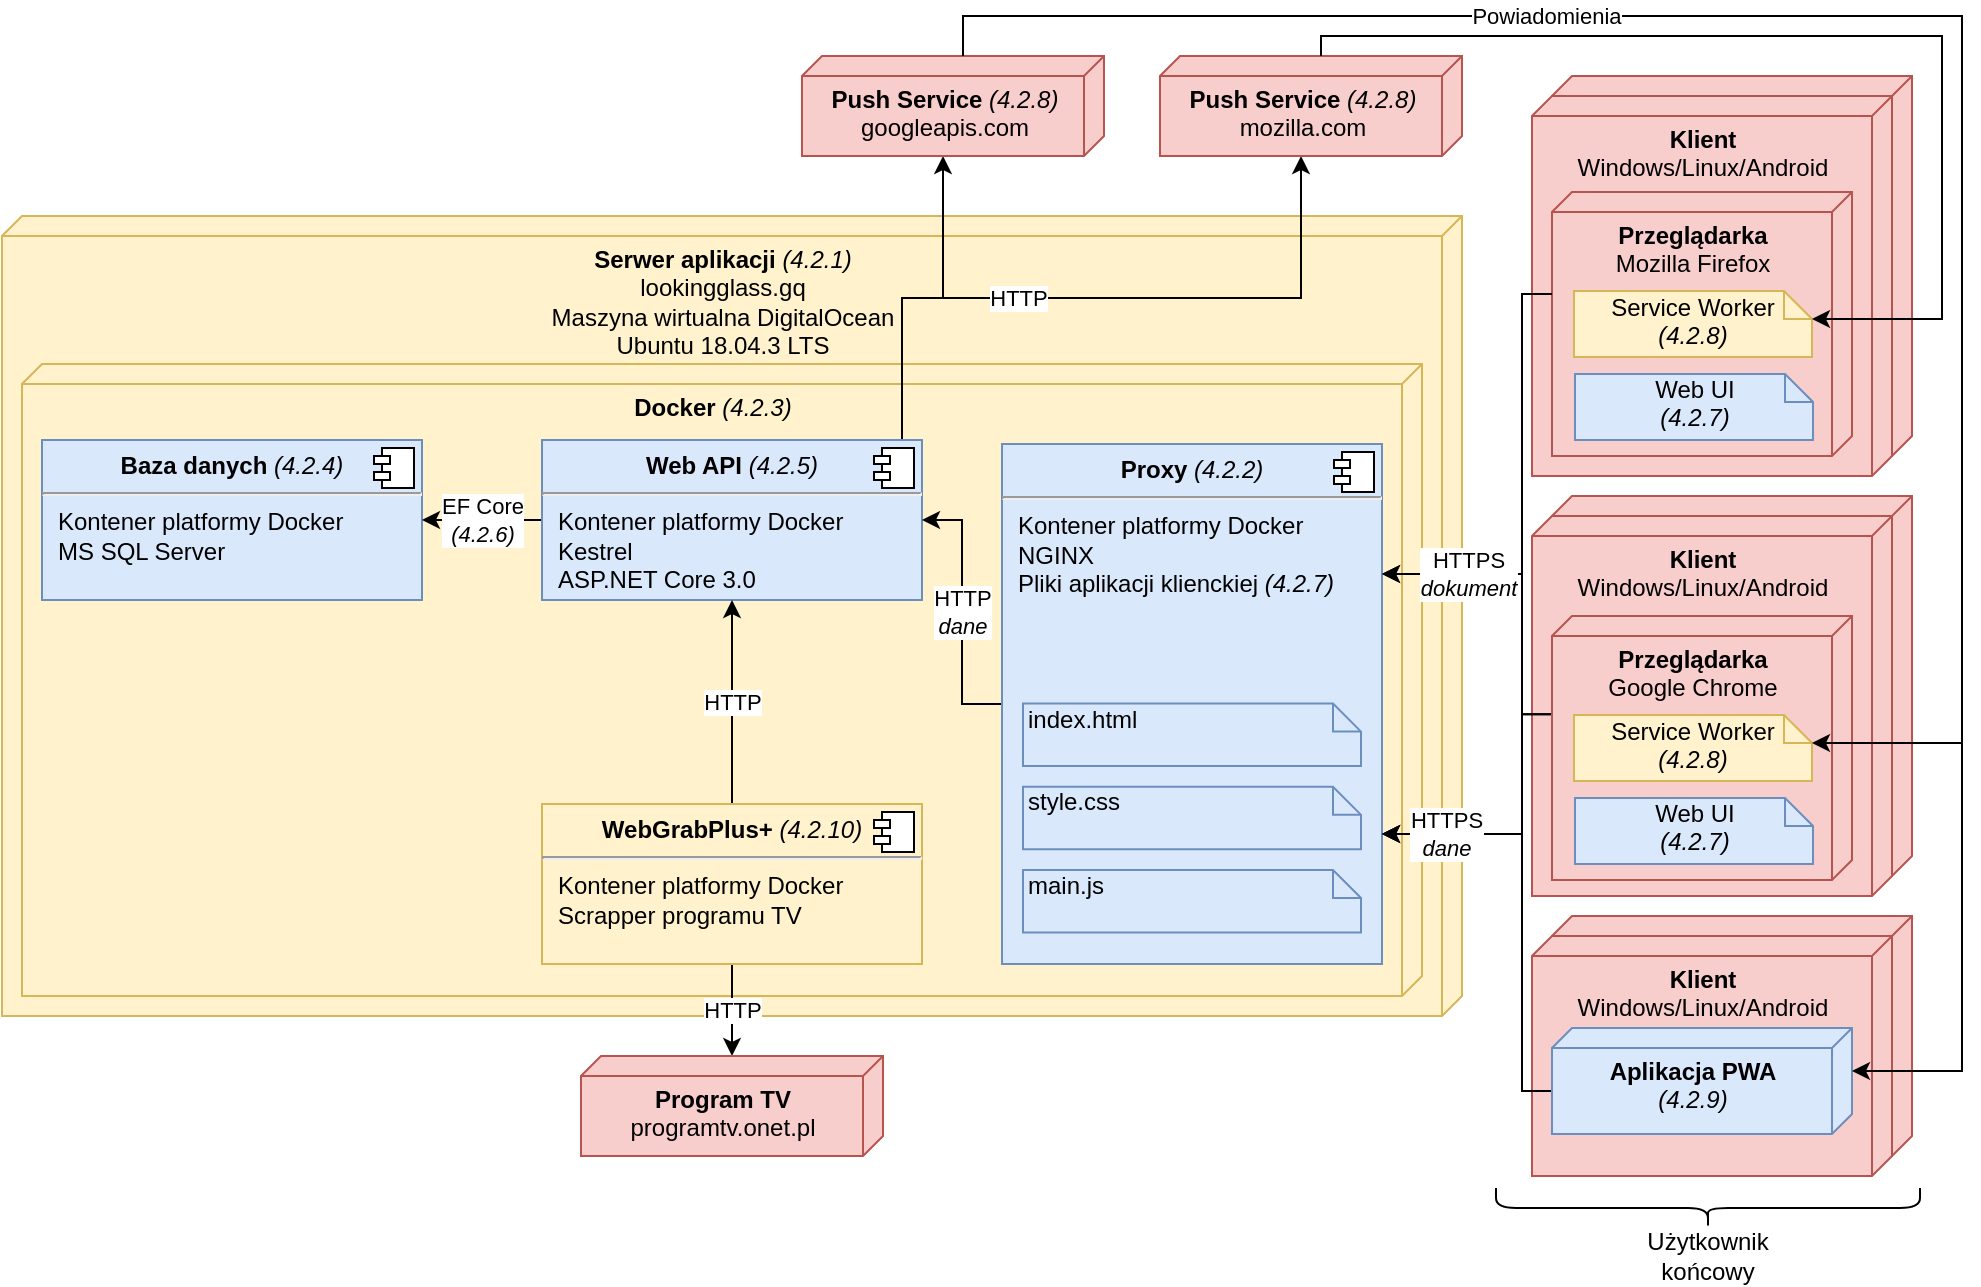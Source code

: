 <mxfile version="12.3.3" type="device" pages="1"><diagram id="vR56JZDrn9oxE6EBT2u3" name="Page-1"><mxGraphModel dx="2062" dy="1132" grid="1" gridSize="10" guides="1" tooltips="1" connect="1" arrows="1" fold="1" page="1" pageScale="1" pageWidth="827" pageHeight="1169" math="0" shadow="0"><root><mxCell id="0"/><mxCell id="1" parent="0"/><mxCell id="T7Ub40t8Kc9SI6A4v3rT-98" value="&lt;div&gt;&lt;b&gt;Klient&lt;/b&gt;&lt;/div&gt;&lt;div&gt;Windows/Linux/Android&lt;br&gt;&lt;b&gt;&lt;/b&gt;&lt;/div&gt;" style="verticalAlign=top;align=center;spacingTop=8;spacingLeft=2;spacingRight=12;shape=cube;size=10;direction=south;html=1;labelBackgroundColor=none;labelBorderColor=none;fillColor=#f8cecc;strokeColor=#b85450;" parent="1" vertex="1"><mxGeometry x="815" y="500" width="180" height="120" as="geometry"/></mxCell><mxCell id="T7Ub40t8Kc9SI6A4v3rT-95" value="&lt;div&gt;&lt;b&gt;Klient&lt;/b&gt;&lt;/div&gt;&lt;div&gt;Windows/Linux/Android&lt;br&gt;&lt;b&gt;&lt;/b&gt;&lt;/div&gt;" style="verticalAlign=top;align=center;spacingTop=8;spacingLeft=2;spacingRight=12;shape=cube;size=10;direction=south;html=1;labelBackgroundColor=none;labelBorderColor=none;fillColor=#f8cecc;strokeColor=#b85450;" parent="1" vertex="1"><mxGeometry x="815" y="80" width="180" height="190" as="geometry"/></mxCell><mxCell id="T7Ub40t8Kc9SI6A4v3rT-96" value="&lt;div&gt;&lt;b&gt;Klient&lt;/b&gt;&lt;/div&gt;&lt;div&gt;Windows/Linux/Android&lt;br&gt;&lt;b&gt;&lt;/b&gt;&lt;/div&gt;" style="verticalAlign=top;align=center;spacingTop=8;spacingLeft=2;spacingRight=12;shape=cube;size=10;direction=south;html=1;labelBackgroundColor=none;labelBorderColor=none;fillColor=#f8cecc;strokeColor=#b85450;" parent="1" vertex="1"><mxGeometry x="815" y="290" width="180" height="190" as="geometry"/></mxCell><mxCell id="T7Ub40t8Kc9SI6A4v3rT-70" value="&lt;div&gt;&lt;b&gt;Klient&lt;/b&gt;&lt;/div&gt;&lt;div&gt;Windows/Linux/Android&lt;br&gt;&lt;b&gt;&lt;/b&gt;&lt;/div&gt;" style="verticalAlign=top;align=center;spacingTop=8;spacingLeft=2;spacingRight=12;shape=cube;size=10;direction=south;html=1;labelBackgroundColor=none;labelBorderColor=none;fillColor=#f8cecc;strokeColor=#b85450;" parent="1" vertex="1"><mxGeometry x="805" y="510" width="180" height="120" as="geometry"/></mxCell><mxCell id="T7Ub40t8Kc9SI6A4v3rT-3" value="&lt;div&gt;&lt;b&gt;Serwer aplikacji &lt;/b&gt;&lt;i&gt;(4.2.1)&lt;/i&gt;&lt;/div&gt;&lt;div&gt;lookingglass.gq&lt;br&gt;&lt;/div&gt;&lt;div&gt;Maszyna wirtualna DigitalOcean&lt;/div&gt;Ubuntu 18.04.3 LTS" style="verticalAlign=top;align=center;spacingTop=8;spacingLeft=2;spacingRight=12;shape=cube;size=10;direction=south;html=1;labelBackgroundColor=none;labelBorderColor=none;fillColor=#fff2cc;strokeColor=#d6b656;" parent="1" vertex="1"><mxGeometry x="40" y="150" width="730" height="400" as="geometry"/></mxCell><mxCell id="T7Ub40t8Kc9SI6A4v3rT-8" value="&lt;div&gt;&lt;b&gt;Docker &lt;/b&gt;&lt;i&gt;(4.2.3)&lt;/i&gt;&lt;br&gt;&lt;b&gt;&lt;/b&gt;&lt;/div&gt;" style="verticalAlign=top;align=center;spacingTop=8;spacingLeft=2;spacingRight=12;shape=cube;size=10;direction=south;html=1;fillColor=#fff2cc;strokeColor=#d6b656;" parent="1" vertex="1"><mxGeometry x="50" y="224" width="700" height="316" as="geometry"/></mxCell><mxCell id="T7Ub40t8Kc9SI6A4v3rT-9" value="&lt;p style=&quot;margin: 0px ; margin-top: 6px ; text-align: center&quot;&gt;&lt;b&gt;Baza danych &lt;/b&gt;&lt;i&gt;(4.2.4)&lt;/i&gt;&lt;/p&gt;&lt;hr&gt;&lt;p style=&quot;margin: 0px ; margin-left: 8px&quot;&gt;Kontener platformy Docker&lt;br&gt;&lt;/p&gt;&lt;p style=&quot;margin: 0px ; margin-left: 8px&quot;&gt;MS SQL Server&lt;br&gt;&lt;/p&gt;" style="align=left;overflow=fill;html=1;fillColor=#dae8fc;strokeColor=#6c8ebf;" parent="1" vertex="1"><mxGeometry x="60" y="262" width="190" height="80" as="geometry"/></mxCell><mxCell id="T7Ub40t8Kc9SI6A4v3rT-10" value="" style="shape=component;jettyWidth=8;jettyHeight=4;" parent="T7Ub40t8Kc9SI6A4v3rT-9" vertex="1"><mxGeometry x="1" width="20" height="20" relative="1" as="geometry"><mxPoint x="-24" y="4" as="offset"/></mxGeometry></mxCell><mxCell id="T7Ub40t8Kc9SI6A4v3rT-47" value="&lt;div&gt;EF Core &lt;i&gt;&lt;br&gt;&lt;/i&gt;&lt;/div&gt;&lt;div&gt;&lt;i&gt;(4.2.6)&lt;/i&gt;&lt;/div&gt;" style="edgeStyle=orthogonalEdgeStyle;rounded=0;orthogonalLoop=1;jettySize=auto;html=1;exitX=0;exitY=0.5;exitDx=0;exitDy=0;startArrow=none;startFill=0;" parent="1" source="T7Ub40t8Kc9SI6A4v3rT-13" target="T7Ub40t8Kc9SI6A4v3rT-9" edge="1"><mxGeometry relative="1" as="geometry"/></mxCell><mxCell id="T7Ub40t8Kc9SI6A4v3rT-62" style="edgeStyle=orthogonalEdgeStyle;rounded=0;orthogonalLoop=1;jettySize=auto;html=1;exitX=0.5;exitY=0;exitDx=0;exitDy=0;entryX=0;entryY=0;entryDx=50;entryDy=80.5;entryPerimeter=0;startArrow=none;startFill=0;" parent="1" source="T7Ub40t8Kc9SI6A4v3rT-13" target="T7Ub40t8Kc9SI6A4v3rT-36" edge="1"><mxGeometry relative="1" as="geometry"><Array as="points"><mxPoint x="490" y="262"/><mxPoint x="490" y="191"/><mxPoint x="511" y="191"/></Array></mxGeometry></mxCell><mxCell id="T7Ub40t8Kc9SI6A4v3rT-63" value="HTTP" style="edgeStyle=orthogonalEdgeStyle;rounded=0;orthogonalLoop=1;jettySize=auto;html=1;exitX=0.5;exitY=0;exitDx=0;exitDy=0;entryX=0;entryY=0;entryDx=50;entryDy=80.5;entryPerimeter=0;startArrow=none;startFill=0;" parent="1" source="T7Ub40t8Kc9SI6A4v3rT-13" target="T7Ub40t8Kc9SI6A4v3rT-37" edge="1"><mxGeometry relative="1" as="geometry"><Array as="points"><mxPoint x="490" y="262"/><mxPoint x="490" y="191"/><mxPoint x="690" y="191"/></Array></mxGeometry></mxCell><mxCell id="T7Ub40t8Kc9SI6A4v3rT-13" value="&lt;p style=&quot;margin: 0px ; margin-top: 6px ; text-align: center&quot;&gt;&lt;b&gt;Web API &lt;/b&gt;&lt;i&gt;(4.2.5)&lt;/i&gt;&lt;b&gt;&lt;br&gt;&lt;/b&gt;&lt;/p&gt;&lt;hr&gt;&lt;p style=&quot;margin: 0px ; margin-left: 8px&quot;&gt;Kontener platformy Docker&lt;br&gt;&lt;/p&gt;&lt;p style=&quot;margin: 0px ; margin-left: 8px&quot;&gt;Kestrel&lt;/p&gt;&lt;p style=&quot;margin: 0px ; margin-left: 8px&quot;&gt;ASP.NET Core 3.0&lt;br&gt;&lt;/p&gt;" style="align=left;overflow=fill;html=1;fillColor=#dae8fc;strokeColor=#6c8ebf;" parent="1" vertex="1"><mxGeometry x="310" y="262" width="190" height="80" as="geometry"/></mxCell><mxCell id="T7Ub40t8Kc9SI6A4v3rT-14" value="" style="shape=component;jettyWidth=8;jettyHeight=4;" parent="T7Ub40t8Kc9SI6A4v3rT-13" vertex="1"><mxGeometry x="1" width="20" height="20" relative="1" as="geometry"><mxPoint x="-24" y="4" as="offset"/></mxGeometry></mxCell><mxCell id="T7Ub40t8Kc9SI6A4v3rT-41" value="&lt;div&gt;HTTP&lt;/div&gt;" style="edgeStyle=orthogonalEdgeStyle;rounded=0;orthogonalLoop=1;jettySize=auto;html=1;exitX=0.5;exitY=0;exitDx=0;exitDy=0;entryX=0.5;entryY=1;entryDx=0;entryDy=0;" parent="1" source="T7Ub40t8Kc9SI6A4v3rT-15" target="T7Ub40t8Kc9SI6A4v3rT-13" edge="1"><mxGeometry relative="1" as="geometry"/></mxCell><mxCell id="T7Ub40t8Kc9SI6A4v3rT-46" value="HTTP" style="edgeStyle=orthogonalEdgeStyle;rounded=0;orthogonalLoop=1;jettySize=auto;html=1;exitX=0.5;exitY=1;exitDx=0;exitDy=0;startArrow=none;startFill=0;" parent="1" source="T7Ub40t8Kc9SI6A4v3rT-15" target="T7Ub40t8Kc9SI6A4v3rT-35" edge="1"><mxGeometry relative="1" as="geometry"/></mxCell><mxCell id="T7Ub40t8Kc9SI6A4v3rT-15" value="&lt;p style=&quot;margin: 0px ; margin-top: 6px ; text-align: center&quot;&gt;&lt;b&gt;WebGrabPlus+ &lt;/b&gt;&lt;i&gt;(4.2.10)&lt;/i&gt;&lt;br&gt;&lt;b&gt;&lt;/b&gt;&lt;/p&gt;&lt;hr&gt;&lt;p style=&quot;margin: 0px ; margin-left: 8px&quot;&gt;Kontener platformy Docker&lt;/p&gt;&lt;p style=&quot;margin: 0px ; margin-left: 8px&quot;&gt;Scrapper programu TV&lt;br&gt;&lt;/p&gt;" style="align=left;overflow=fill;html=1;fillColor=#fff2cc;strokeColor=#d6b656;" parent="1" vertex="1"><mxGeometry x="310" y="444" width="190" height="80" as="geometry"/></mxCell><mxCell id="T7Ub40t8Kc9SI6A4v3rT-16" value="" style="shape=component;jettyWidth=8;jettyHeight=4;" parent="T7Ub40t8Kc9SI6A4v3rT-15" vertex="1"><mxGeometry x="1" width="20" height="20" relative="1" as="geometry"><mxPoint x="-24" y="4" as="offset"/></mxGeometry></mxCell><mxCell id="T7Ub40t8Kc9SI6A4v3rT-42" value="&lt;div&gt;HTTP&lt;/div&gt;&lt;i&gt;dane&lt;/i&gt;" style="edgeStyle=orthogonalEdgeStyle;rounded=0;orthogonalLoop=1;jettySize=auto;html=1;exitX=0;exitY=0.5;exitDx=0;exitDy=0;entryX=1;entryY=0.5;entryDx=0;entryDy=0;horizontal=1;" parent="1" source="T7Ub40t8Kc9SI6A4v3rT-17" target="T7Ub40t8Kc9SI6A4v3rT-13" edge="1"><mxGeometry relative="1" as="geometry"/></mxCell><mxCell id="T7Ub40t8Kc9SI6A4v3rT-17" value="&lt;p style=&quot;margin: 0px ; margin-top: 6px ; text-align: center&quot;&gt;&lt;b&gt;Proxy &lt;/b&gt;&lt;i&gt;(4.2.2)&lt;/i&gt;&lt;br&gt;&lt;b&gt;&lt;/b&gt;&lt;/p&gt;&lt;hr&gt;&lt;p style=&quot;margin: 0px ; margin-left: 8px&quot;&gt;Kontener platformy Docker&lt;/p&gt;&lt;p style=&quot;margin: 0px ; margin-left: 8px&quot;&gt;NGINX&lt;/p&gt;&lt;p style=&quot;margin: 0px ; margin-left: 8px&quot;&gt;Pliki aplikacji klienckiej &lt;i&gt;(4.2.7)&lt;/i&gt;&lt;br&gt;&lt;/p&gt;&lt;p style=&quot;margin: 0px ; margin-left: 8px&quot;&gt;&lt;br&gt;&lt;/p&gt;&lt;p style=&quot;margin: 0px ; margin-left: 8px&quot;&gt;&lt;br&gt;&lt;/p&gt;" style="align=left;overflow=fill;html=1;fillColor=#dae8fc;strokeColor=#6c8ebf;" parent="1" vertex="1"><mxGeometry x="540" y="264" width="190" height="260" as="geometry"/></mxCell><mxCell id="T7Ub40t8Kc9SI6A4v3rT-18" value="" style="shape=component;jettyWidth=8;jettyHeight=4;" parent="T7Ub40t8Kc9SI6A4v3rT-17" vertex="1"><mxGeometry x="1" width="20" height="20" relative="1" as="geometry"><mxPoint x="-24" y="4" as="offset"/></mxGeometry></mxCell><mxCell id="T7Ub40t8Kc9SI6A4v3rT-19" value="index.html" style="shape=note;whiteSpace=wrap;html=1;size=14;verticalAlign=top;align=left;spacingTop=-6;labelBackgroundColor=none;fillColor=#dae8fc;strokeColor=#6c8ebf;" parent="T7Ub40t8Kc9SI6A4v3rT-17" vertex="1"><mxGeometry x="10.5" y="129.8" width="169" height="31.2" as="geometry"/></mxCell><mxCell id="T7Ub40t8Kc9SI6A4v3rT-20" value="style.css" style="shape=note;whiteSpace=wrap;html=1;size=14;verticalAlign=top;align=left;spacingTop=-6;labelBackgroundColor=none;fillColor=#dae8fc;strokeColor=#6c8ebf;" parent="T7Ub40t8Kc9SI6A4v3rT-17" vertex="1"><mxGeometry x="10.5" y="171.4" width="169" height="31.2" as="geometry"/></mxCell><mxCell id="T7Ub40t8Kc9SI6A4v3rT-21" value="main.js" style="shape=note;whiteSpace=wrap;html=1;size=14;verticalAlign=top;align=left;spacingTop=-6;labelBackgroundColor=none;fillColor=#dae8fc;strokeColor=#6c8ebf;" parent="T7Ub40t8Kc9SI6A4v3rT-17" vertex="1"><mxGeometry x="10.5" y="213" width="169" height="31.2" as="geometry"/></mxCell><mxCell id="T7Ub40t8Kc9SI6A4v3rT-23" value="&lt;div&gt;&lt;b&gt;Klient&lt;/b&gt;&lt;/div&gt;&lt;div&gt;Windows/Linux/Android&lt;br&gt;&lt;b&gt;&lt;/b&gt;&lt;/div&gt;" style="verticalAlign=top;align=center;spacingTop=8;spacingLeft=2;spacingRight=12;shape=cube;size=10;direction=south;html=1;labelBackgroundColor=none;labelBorderColor=none;fillColor=#f8cecc;strokeColor=#b85450;" parent="1" vertex="1"><mxGeometry x="805" y="90" width="180" height="190" as="geometry"/></mxCell><mxCell id="T7Ub40t8Kc9SI6A4v3rT-80" style="edgeStyle=orthogonalEdgeStyle;rounded=0;orthogonalLoop=1;jettySize=auto;html=1;exitX=0;exitY=0;exitDx=51;exitDy=150;exitPerimeter=0;entryX=1;entryY=0.75;entryDx=0;entryDy=0;startArrow=none;startFill=0;" parent="1" source="T7Ub40t8Kc9SI6A4v3rT-25" target="T7Ub40t8Kc9SI6A4v3rT-17" edge="1"><mxGeometry relative="1" as="geometry"><Array as="points"><mxPoint x="800" y="189"/><mxPoint x="800" y="459"/></Array></mxGeometry></mxCell><mxCell id="T7Ub40t8Kc9SI6A4v3rT-25" value="&lt;div&gt;&lt;b&gt;Przeglądarka&lt;br&gt;&lt;/b&gt;&lt;/div&gt;&lt;div&gt;Mozilla Firefox&lt;br&gt;&lt;/div&gt;" style="verticalAlign=top;align=center;spacingTop=8;spacingLeft=2;spacingRight=12;shape=cube;size=10;direction=south;html=1;labelBackgroundColor=none;labelBorderColor=none;fillColor=#f8cecc;strokeColor=#b85450;" parent="1" vertex="1"><mxGeometry x="815" y="138" width="150" height="132" as="geometry"/></mxCell><mxCell id="T7Ub40t8Kc9SI6A4v3rT-82" style="edgeStyle=orthogonalEdgeStyle;rounded=0;orthogonalLoop=1;jettySize=auto;html=1;exitX=0;exitY=0;exitDx=31.5;exitDy=150;exitPerimeter=0;entryX=1;entryY=0.75;entryDx=0;entryDy=0;startArrow=none;startFill=0;" parent="1" source="T7Ub40t8Kc9SI6A4v3rT-32" target="T7Ub40t8Kc9SI6A4v3rT-17" edge="1"><mxGeometry relative="1" as="geometry"><Array as="points"><mxPoint x="800" y="588"/><mxPoint x="800" y="459"/></Array></mxGeometry></mxCell><mxCell id="T7Ub40t8Kc9SI6A4v3rT-32" value="&lt;div&gt;&lt;b&gt;Aplikacja PWA&lt;br&gt;&lt;/b&gt;&lt;/div&gt;&lt;div&gt;&lt;i&gt;(4.2.9)&lt;/i&gt;&lt;br&gt;&lt;/div&gt;" style="verticalAlign=top;align=center;spacingTop=8;spacingLeft=2;spacingRight=12;shape=cube;size=10;direction=south;html=1;labelBackgroundColor=none;labelBorderColor=none;fillColor=#dae8fc;strokeColor=#6c8ebf;" parent="1" vertex="1"><mxGeometry x="815" y="556" width="150" height="53" as="geometry"/></mxCell><mxCell id="T7Ub40t8Kc9SI6A4v3rT-35" value="&lt;div&gt;&lt;b&gt;Program TV&lt;br&gt;&lt;/b&gt;&lt;/div&gt;&lt;div&gt;programtv.onet.pl&lt;br&gt;&lt;/div&gt;" style="verticalAlign=top;align=center;spacingTop=8;spacingLeft=2;spacingRight=12;shape=cube;size=10;direction=south;html=1;labelBackgroundColor=none;labelBorderColor=none;fillColor=#f8cecc;strokeColor=#b85450;" parent="1" vertex="1"><mxGeometry x="329.5" y="570" width="151" height="50" as="geometry"/></mxCell><mxCell id="T7Ub40t8Kc9SI6A4v3rT-88" style="edgeStyle=orthogonalEdgeStyle;rounded=0;orthogonalLoop=1;jettySize=auto;html=1;exitX=0;exitY=0;exitDx=0;exitDy=70.5;exitPerimeter=0;entryX=0;entryY=0;entryDx=21.5;entryDy=0;entryPerimeter=0;startArrow=none;startFill=0;" parent="1" source="T7Ub40t8Kc9SI6A4v3rT-36" target="T7Ub40t8Kc9SI6A4v3rT-32" edge="1"><mxGeometry relative="1" as="geometry"><Array as="points"><mxPoint x="520" y="50"/><mxPoint x="1020" y="50"/><mxPoint x="1020" y="578"/></Array></mxGeometry></mxCell><mxCell id="T7Ub40t8Kc9SI6A4v3rT-36" value="&lt;div&gt;&lt;b&gt;Push Service &lt;/b&gt;&lt;i&gt;(4.2.8)&lt;/i&gt;&lt;br&gt;&lt;b&gt;&lt;/b&gt;&lt;/div&gt;&lt;div&gt;googleapis.com&lt;br&gt;&lt;b&gt;&lt;/b&gt;&lt;/div&gt;" style="verticalAlign=top;align=center;spacingTop=8;spacingLeft=2;spacingRight=12;shape=cube;size=10;direction=south;html=1;labelBackgroundColor=none;labelBorderColor=none;fillColor=#f8cecc;strokeColor=#b85450;" parent="1" vertex="1"><mxGeometry x="440" y="70" width="151" height="50" as="geometry"/></mxCell><mxCell id="T7Ub40t8Kc9SI6A4v3rT-37" value="&lt;div&gt;&lt;b&gt;Push Service &lt;/b&gt;&lt;i&gt;(4.2.8)&lt;/i&gt;&lt;b&gt;&lt;br&gt;&lt;/b&gt;&lt;/div&gt;&lt;div&gt;mozilla.com&lt;br&gt;&lt;b&gt;&lt;/b&gt;&lt;/div&gt;" style="verticalAlign=top;align=center;spacingTop=8;spacingLeft=2;spacingRight=12;shape=cube;size=10;direction=south;html=1;labelBackgroundColor=none;labelBorderColor=none;fillColor=#f8cecc;strokeColor=#b85450;" parent="1" vertex="1"><mxGeometry x="619" y="70" width="151" height="50" as="geometry"/></mxCell><mxCell id="T7Ub40t8Kc9SI6A4v3rT-60" value="&lt;div align=&quot;center&quot;&gt;Service Worker&lt;/div&gt;&lt;div align=&quot;center&quot;&gt;&lt;i&gt;(4.2.8)&lt;/i&gt;&lt;br&gt;&lt;/div&gt;" style="shape=note;whiteSpace=wrap;html=1;size=14;verticalAlign=top;align=center;spacingTop=-6;labelBackgroundColor=none;fillColor=#fff2cc;strokeColor=#d6b656;" parent="1" vertex="1"><mxGeometry x="826" y="187.5" width="119" height="33" as="geometry"/></mxCell><mxCell id="T7Ub40t8Kc9SI6A4v3rT-72" value="&lt;div&gt;&lt;b&gt;Klient&lt;/b&gt;&lt;/div&gt;&lt;div&gt;Windows/Linux/Android&lt;br&gt;&lt;b&gt;&lt;/b&gt;&lt;/div&gt;" style="verticalAlign=top;align=center;spacingTop=8;spacingLeft=2;spacingRight=12;shape=cube;size=10;direction=south;html=1;labelBackgroundColor=none;labelBorderColor=none;fillColor=#f8cecc;strokeColor=#b85450;" parent="1" vertex="1"><mxGeometry x="805" y="300" width="180" height="190" as="geometry"/></mxCell><mxCell id="T7Ub40t8Kc9SI6A4v3rT-76" style="edgeStyle=orthogonalEdgeStyle;rounded=0;orthogonalLoop=1;jettySize=auto;html=1;exitX=0;exitY=0;exitDx=51;exitDy=150;exitPerimeter=0;entryX=1;entryY=0.25;entryDx=0;entryDy=0;startArrow=none;startFill=0;" parent="1" target="T7Ub40t8Kc9SI6A4v3rT-17" edge="1"><mxGeometry relative="1" as="geometry"><Array as="points"><mxPoint x="800" y="399"/><mxPoint x="800" y="329"/></Array><mxPoint x="815.143" y="399.095" as="sourcePoint"/></mxGeometry></mxCell><mxCell id="T7Ub40t8Kc9SI6A4v3rT-81" value="&lt;div&gt;HTTPS&lt;/div&gt;&lt;div&gt;&lt;i&gt;dane&lt;/i&gt;&lt;br&gt;&lt;/div&gt;" style="edgeStyle=orthogonalEdgeStyle;rounded=0;orthogonalLoop=1;jettySize=auto;html=1;exitX=0;exitY=0;exitDx=51;exitDy=150;exitPerimeter=0;entryX=1;entryY=0.75;entryDx=0;entryDy=0;startArrow=none;startFill=0;" parent="1" target="T7Ub40t8Kc9SI6A4v3rT-17" edge="1"><mxGeometry x="0.556" relative="1" as="geometry"><Array as="points"><mxPoint x="800" y="399"/><mxPoint x="800" y="459"/></Array><mxPoint as="offset"/><mxPoint x="815.143" y="399.095" as="sourcePoint"/></mxGeometry></mxCell><mxCell id="T7Ub40t8Kc9SI6A4v3rT-75" value="&lt;div&gt;HTTPS&lt;/div&gt;&lt;div&gt;&lt;i&gt;dokument&lt;/i&gt;&lt;br&gt;&lt;/div&gt;" style="edgeStyle=orthogonalEdgeStyle;rounded=0;orthogonalLoop=1;jettySize=auto;html=1;exitX=0;exitY=0;exitDx=51;exitDy=150;exitPerimeter=0;entryX=1;entryY=0.25;entryDx=0;entryDy=0;startArrow=none;startFill=0;" parent="1" source="T7Ub40t8Kc9SI6A4v3rT-25" target="T7Ub40t8Kc9SI6A4v3rT-17" edge="1"><mxGeometry x="0.619" relative="1" as="geometry"><Array as="points"><mxPoint x="800" y="189"/><mxPoint x="800" y="329"/></Array><mxPoint as="offset"/></mxGeometry></mxCell><mxCell id="T7Ub40t8Kc9SI6A4v3rT-93" value="" style="shape=curlyBracket;whiteSpace=wrap;html=1;rounded=1;labelBackgroundColor=none;rotation=-90;" parent="1" vertex="1"><mxGeometry x="883" y="540" width="20" height="212" as="geometry"/></mxCell><mxCell id="T7Ub40t8Kc9SI6A4v3rT-94" value="&lt;div align=&quot;center&quot;&gt;Użytkownik końcowy&lt;br&gt;&lt;/div&gt;" style="text;html=1;strokeColor=none;fillColor=none;align=center;verticalAlign=middle;whiteSpace=wrap;rounded=0;labelBackgroundColor=none;" parent="1" vertex="1"><mxGeometry x="873" y="660" width="40" height="20" as="geometry"/></mxCell><mxCell id="YdWf9xgnQ3K6DViguMcC-1" value="&lt;div align=&quot;center&quot;&gt;Web UI&lt;br&gt;&lt;/div&gt;&lt;div align=&quot;center&quot;&gt;&lt;i&gt;(4.2.7)&lt;/i&gt;&lt;br&gt;&lt;/div&gt;" style="shape=note;whiteSpace=wrap;html=1;size=14;verticalAlign=top;align=center;spacingTop=-6;labelBackgroundColor=none;fillColor=#dae8fc;strokeColor=#6c8ebf;" vertex="1" parent="1"><mxGeometry x="826.5" y="229" width="119" height="33" as="geometry"/></mxCell><mxCell id="YdWf9xgnQ3K6DViguMcC-2" value="&lt;div&gt;&lt;b&gt;Przeglądarka&lt;br&gt;&lt;/b&gt;&lt;/div&gt;&lt;div&gt;Google Chrome&lt;br&gt;&lt;/div&gt;" style="verticalAlign=top;align=center;spacingTop=8;spacingLeft=2;spacingRight=12;shape=cube;size=10;direction=south;html=1;labelBackgroundColor=none;labelBorderColor=none;fillColor=#f8cecc;strokeColor=#b85450;" vertex="1" parent="1"><mxGeometry x="815" y="350" width="150" height="132" as="geometry"/></mxCell><mxCell id="YdWf9xgnQ3K6DViguMcC-3" value="&lt;div align=&quot;center&quot;&gt;Service Worker&lt;/div&gt;&lt;div align=&quot;center&quot;&gt;&lt;i&gt;(4.2.8)&lt;/i&gt;&lt;br&gt;&lt;/div&gt;" style="shape=note;whiteSpace=wrap;html=1;size=14;verticalAlign=top;align=center;spacingTop=-6;labelBackgroundColor=none;fillColor=#fff2cc;strokeColor=#d6b656;" vertex="1" parent="1"><mxGeometry x="826" y="399.5" width="119" height="33" as="geometry"/></mxCell><mxCell id="YdWf9xgnQ3K6DViguMcC-4" value="&lt;div align=&quot;center&quot;&gt;Web UI&lt;br&gt;&lt;/div&gt;&lt;div align=&quot;center&quot;&gt;&lt;i&gt;(4.2.7)&lt;/i&gt;&lt;br&gt;&lt;/div&gt;" style="shape=note;whiteSpace=wrap;html=1;size=14;verticalAlign=top;align=center;spacingTop=-6;labelBackgroundColor=none;fillColor=#dae8fc;strokeColor=#6c8ebf;" vertex="1" parent="1"><mxGeometry x="826.5" y="441" width="119" height="33" as="geometry"/></mxCell><mxCell id="T7Ub40t8Kc9SI6A4v3rT-87" style="edgeStyle=orthogonalEdgeStyle;rounded=0;orthogonalLoop=1;jettySize=auto;html=1;exitX=0;exitY=0;exitDx=0;exitDy=70.5;exitPerimeter=0;startArrow=none;startFill=0;entryX=0;entryY=0;entryDx=119;entryDy=14;entryPerimeter=0;" parent="1" source="T7Ub40t8Kc9SI6A4v3rT-36" target="YdWf9xgnQ3K6DViguMcC-3" edge="1"><mxGeometry relative="1" as="geometry"><Array as="points"><mxPoint x="520" y="50"/><mxPoint x="1020" y="50"/><mxPoint x="1020" y="413"/></Array><mxPoint x="945" y="420" as="targetPoint"/></mxGeometry></mxCell><mxCell id="T7Ub40t8Kc9SI6A4v3rT-86" value="Powiadomienia" style="edgeStyle=orthogonalEdgeStyle;rounded=0;orthogonalLoop=1;jettySize=auto;html=1;exitX=0;exitY=0;exitDx=0;exitDy=70.5;exitPerimeter=0;entryX=0;entryY=0;entryDx=119;entryDy=14;entryPerimeter=0;startArrow=none;startFill=0;" parent="1" source="T7Ub40t8Kc9SI6A4v3rT-37" target="T7Ub40t8Kc9SI6A4v3rT-60" edge="1"><mxGeometry x="-0.535" y="10" relative="1" as="geometry"><Array as="points"><mxPoint x="699" y="60"/><mxPoint x="1010" y="60"/><mxPoint x="1010" y="201"/></Array><mxPoint as="offset"/></mxGeometry></mxCell></root></mxGraphModel></diagram></mxfile>
